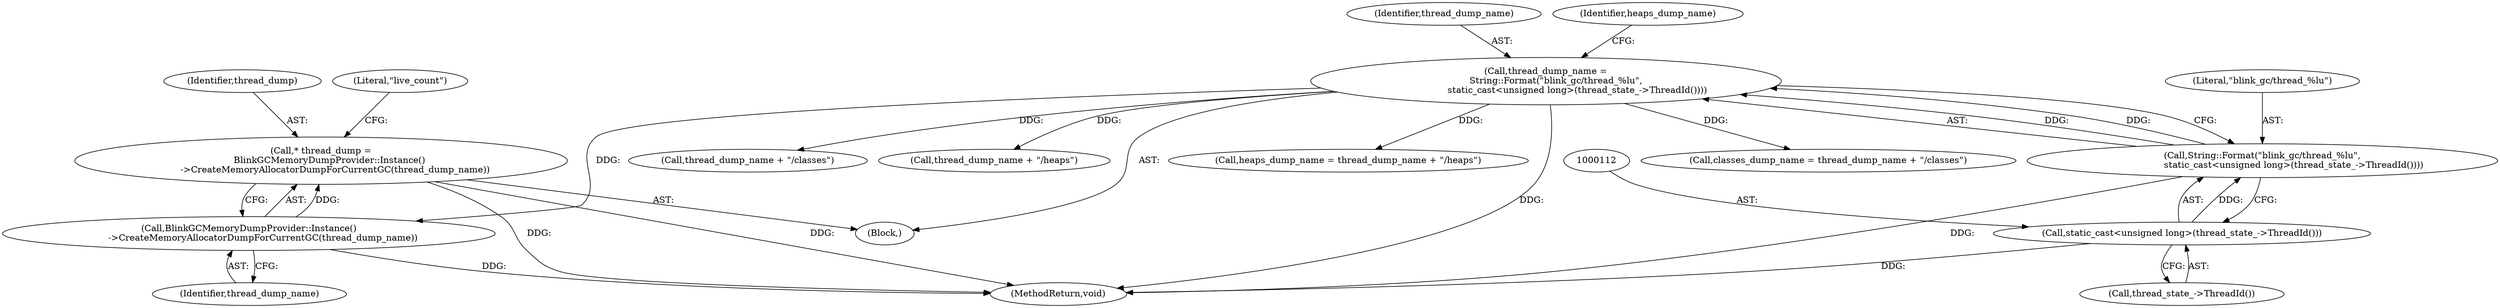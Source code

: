 digraph "0_Chrome_20b65d00ca3d8696430e22efad7485366f8c3a21_2@pointer" {
"1000232" [label="(Call,* thread_dump =\n      BlinkGCMemoryDumpProvider::Instance()\n          ->CreateMemoryAllocatorDumpForCurrentGC(thread_dump_name))"];
"1000234" [label="(Call,BlinkGCMemoryDumpProvider::Instance()\n          ->CreateMemoryAllocatorDumpForCurrentGC(thread_dump_name))"];
"1000107" [label="(Call,thread_dump_name =\n       String::Format(\"blink_gc/thread_%lu\",\n                      static_cast<unsigned long>(thread_state_->ThreadId())))"];
"1000109" [label="(Call,String::Format(\"blink_gc/thread_%lu\",\n                      static_cast<unsigned long>(thread_state_->ThreadId())))"];
"1000111" [label="(Call,static_cast<unsigned long>(thread_state_->ThreadId()))"];
"1000109" [label="(Call,String::Format(\"blink_gc/thread_%lu\",\n                      static_cast<unsigned long>(thread_state_->ThreadId())))"];
"1000121" [label="(Call,classes_dump_name = thread_dump_name + \"/classes\")"];
"1000108" [label="(Identifier,thread_dump_name)"];
"1000123" [label="(Call,thread_dump_name + \"/classes\")"];
"1000117" [label="(Call,thread_dump_name + \"/heaps\")"];
"1000111" [label="(Call,static_cast<unsigned long>(thread_state_->ThreadId()))"];
"1000232" [label="(Call,* thread_dump =\n      BlinkGCMemoryDumpProvider::Instance()\n          ->CreateMemoryAllocatorDumpForCurrentGC(thread_dump_name))"];
"1000113" [label="(Call,thread_state_->ThreadId())"];
"1000234" [label="(Call,BlinkGCMemoryDumpProvider::Instance()\n          ->CreateMemoryAllocatorDumpForCurrentGC(thread_dump_name))"];
"1000102" [label="(Block,)"];
"1000233" [label="(Identifier,thread_dump)"];
"1000110" [label="(Literal,\"blink_gc/thread_%lu\")"];
"1000115" [label="(Call,heaps_dump_name = thread_dump_name + \"/heaps\")"];
"1000265" [label="(MethodReturn,void)"];
"1000237" [label="(Literal,\"live_count\")"];
"1000116" [label="(Identifier,heaps_dump_name)"];
"1000107" [label="(Call,thread_dump_name =\n       String::Format(\"blink_gc/thread_%lu\",\n                      static_cast<unsigned long>(thread_state_->ThreadId())))"];
"1000235" [label="(Identifier,thread_dump_name)"];
"1000232" -> "1000102"  [label="AST: "];
"1000232" -> "1000234"  [label="CFG: "];
"1000233" -> "1000232"  [label="AST: "];
"1000234" -> "1000232"  [label="AST: "];
"1000237" -> "1000232"  [label="CFG: "];
"1000232" -> "1000265"  [label="DDG: "];
"1000232" -> "1000265"  [label="DDG: "];
"1000234" -> "1000232"  [label="DDG: "];
"1000234" -> "1000235"  [label="CFG: "];
"1000235" -> "1000234"  [label="AST: "];
"1000234" -> "1000265"  [label="DDG: "];
"1000107" -> "1000234"  [label="DDG: "];
"1000107" -> "1000102"  [label="AST: "];
"1000107" -> "1000109"  [label="CFG: "];
"1000108" -> "1000107"  [label="AST: "];
"1000109" -> "1000107"  [label="AST: "];
"1000116" -> "1000107"  [label="CFG: "];
"1000107" -> "1000265"  [label="DDG: "];
"1000109" -> "1000107"  [label="DDG: "];
"1000109" -> "1000107"  [label="DDG: "];
"1000107" -> "1000115"  [label="DDG: "];
"1000107" -> "1000117"  [label="DDG: "];
"1000107" -> "1000121"  [label="DDG: "];
"1000107" -> "1000123"  [label="DDG: "];
"1000109" -> "1000111"  [label="CFG: "];
"1000110" -> "1000109"  [label="AST: "];
"1000111" -> "1000109"  [label="AST: "];
"1000109" -> "1000265"  [label="DDG: "];
"1000111" -> "1000109"  [label="DDG: "];
"1000111" -> "1000113"  [label="CFG: "];
"1000112" -> "1000111"  [label="AST: "];
"1000113" -> "1000111"  [label="AST: "];
"1000111" -> "1000265"  [label="DDG: "];
}
